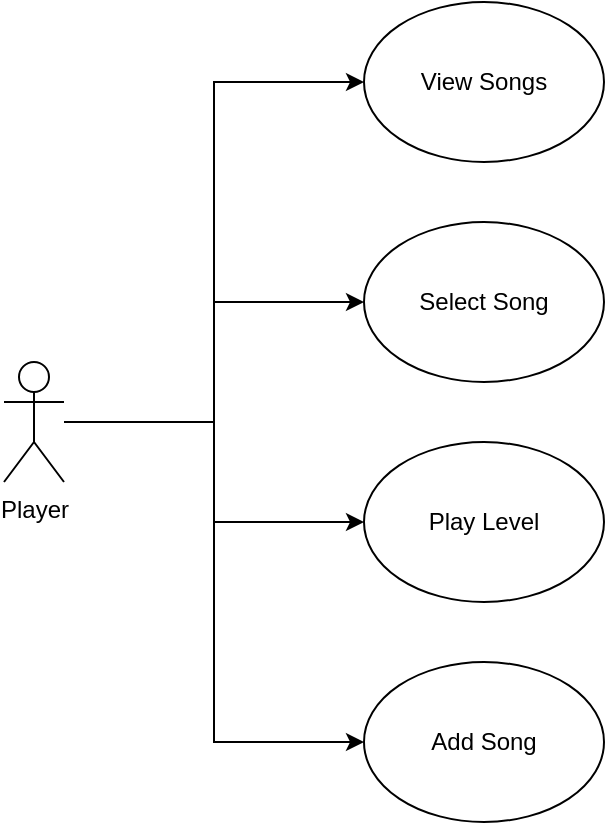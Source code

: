 <mxfile version="28.2.5">
  <diagram name="Page-1" id="st6xLAHiXvBld68DBvkw">
    <mxGraphModel dx="2946" dy="1235" grid="1" gridSize="10" guides="1" tooltips="1" connect="1" arrows="1" fold="1" page="1" pageScale="1" pageWidth="850" pageHeight="1100" math="0" shadow="0">
      <root>
        <mxCell id="0" />
        <mxCell id="1" parent="0" />
        <mxCell id="fDXr2WGKgPIdpTgefnLf-5" style="edgeStyle=orthogonalEdgeStyle;rounded=0;orthogonalLoop=1;jettySize=auto;html=1;entryX=0;entryY=0.5;entryDx=0;entryDy=0;" edge="1" parent="1" source="fDXr2WGKgPIdpTgefnLf-1" target="fDXr2WGKgPIdpTgefnLf-2">
          <mxGeometry relative="1" as="geometry" />
        </mxCell>
        <mxCell id="fDXr2WGKgPIdpTgefnLf-7" style="edgeStyle=orthogonalEdgeStyle;rounded=0;orthogonalLoop=1;jettySize=auto;html=1;entryX=0;entryY=0.5;entryDx=0;entryDy=0;" edge="1" parent="1" source="fDXr2WGKgPIdpTgefnLf-1" target="fDXr2WGKgPIdpTgefnLf-4">
          <mxGeometry relative="1" as="geometry" />
        </mxCell>
        <mxCell id="fDXr2WGKgPIdpTgefnLf-17" style="edgeStyle=orthogonalEdgeStyle;rounded=0;orthogonalLoop=1;jettySize=auto;html=1;entryX=0;entryY=0.5;entryDx=0;entryDy=0;" edge="1" parent="1" source="fDXr2WGKgPIdpTgefnLf-1" target="fDXr2WGKgPIdpTgefnLf-11">
          <mxGeometry relative="1" as="geometry" />
        </mxCell>
        <mxCell id="fDXr2WGKgPIdpTgefnLf-1" value="Player" style="shape=umlActor;verticalLabelPosition=bottom;verticalAlign=top;html=1;outlineConnect=0;" vertex="1" parent="1">
          <mxGeometry x="30" y="230" width="30" height="60" as="geometry" />
        </mxCell>
        <mxCell id="fDXr2WGKgPIdpTgefnLf-2" value="View Songs" style="ellipse;whiteSpace=wrap;html=1;" vertex="1" parent="1">
          <mxGeometry x="210" y="50" width="120" height="80" as="geometry" />
        </mxCell>
        <mxCell id="fDXr2WGKgPIdpTgefnLf-3" value="Select Song" style="ellipse;whiteSpace=wrap;html=1;" vertex="1" parent="1">
          <mxGeometry x="210" y="160" width="120" height="80" as="geometry" />
        </mxCell>
        <mxCell id="fDXr2WGKgPIdpTgefnLf-4" value="Play Level" style="ellipse;whiteSpace=wrap;html=1;" vertex="1" parent="1">
          <mxGeometry x="210" y="270" width="120" height="80" as="geometry" />
        </mxCell>
        <mxCell id="fDXr2WGKgPIdpTgefnLf-6" style="edgeStyle=orthogonalEdgeStyle;rounded=0;orthogonalLoop=1;jettySize=auto;html=1;entryX=0;entryY=0.5;entryDx=0;entryDy=0;" edge="1" parent="1" source="fDXr2WGKgPIdpTgefnLf-1" target="fDXr2WGKgPIdpTgefnLf-3">
          <mxGeometry relative="1" as="geometry" />
        </mxCell>
        <mxCell id="fDXr2WGKgPIdpTgefnLf-11" value="Add Song" style="ellipse;whiteSpace=wrap;html=1;" vertex="1" parent="1">
          <mxGeometry x="210" y="380" width="120" height="80" as="geometry" />
        </mxCell>
      </root>
    </mxGraphModel>
  </diagram>
</mxfile>
